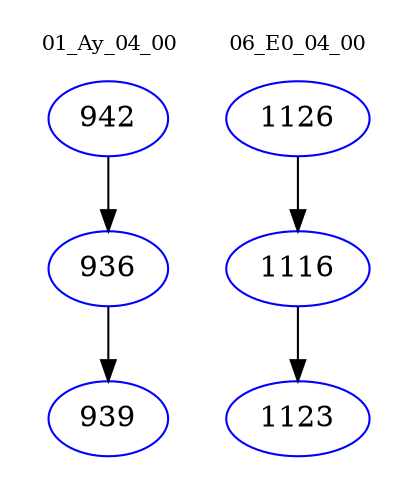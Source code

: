digraph{
subgraph cluster_0 {
color = white
label = "01_Ay_04_00";
fontsize=10;
T0_942 [label="942", color="blue"]
T0_942 -> T0_936 [color="black"]
T0_936 [label="936", color="blue"]
T0_936 -> T0_939 [color="black"]
T0_939 [label="939", color="blue"]
}
subgraph cluster_1 {
color = white
label = "06_E0_04_00";
fontsize=10;
T1_1126 [label="1126", color="blue"]
T1_1126 -> T1_1116 [color="black"]
T1_1116 [label="1116", color="blue"]
T1_1116 -> T1_1123 [color="black"]
T1_1123 [label="1123", color="blue"]
}
}
